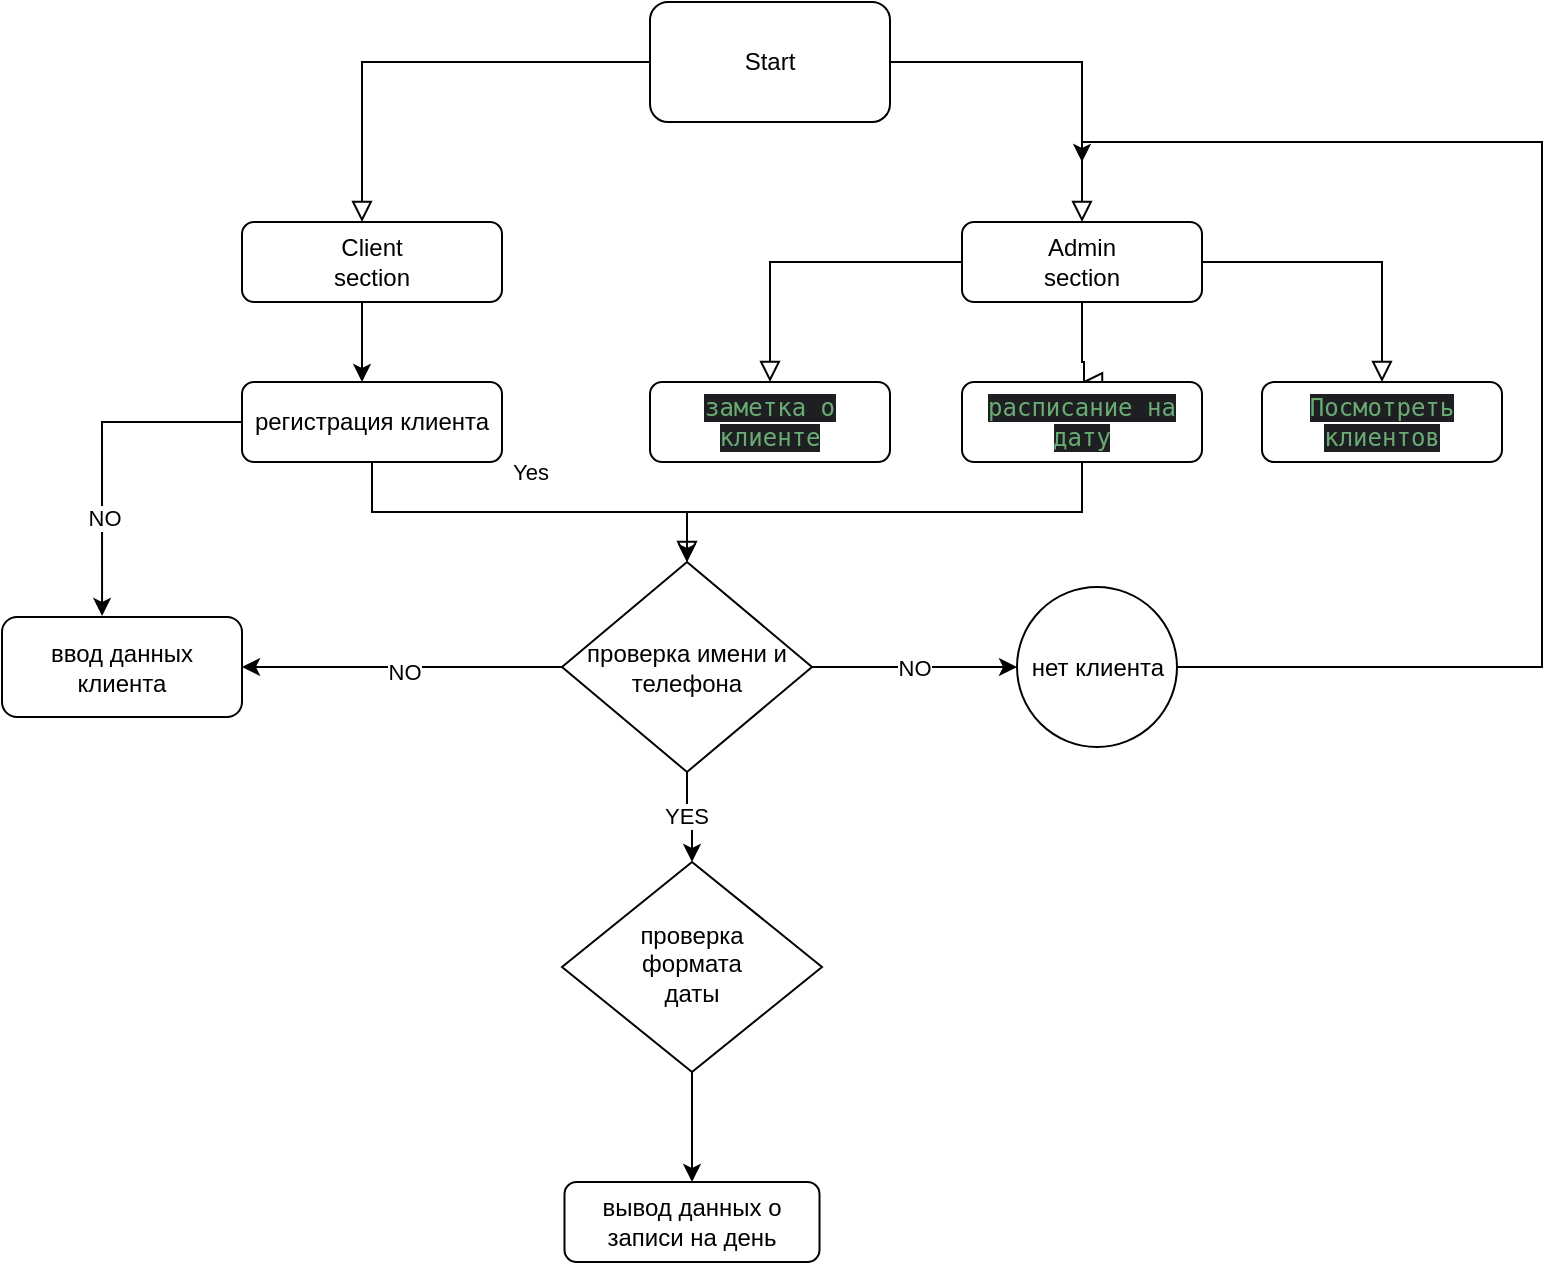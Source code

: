 <mxfile version="21.6.5" type="github">
  <diagram id="C5RBs43oDa-KdzZeNtuy" name="Page-1">
    <mxGraphModel dx="1008" dy="552" grid="1" gridSize="10" guides="1" tooltips="1" connect="1" arrows="1" fold="1" page="1" pageScale="1" pageWidth="827" pageHeight="1169" math="0" shadow="0">
      <root>
        <mxCell id="WIyWlLk6GJQsqaUBKTNV-0" />
        <mxCell id="WIyWlLk6GJQsqaUBKTNV-1" parent="WIyWlLk6GJQsqaUBKTNV-0" />
        <mxCell id="WIyWlLk6GJQsqaUBKTNV-2" value="" style="rounded=0;html=1;jettySize=auto;orthogonalLoop=1;fontSize=11;endArrow=block;endFill=0;endSize=8;strokeWidth=1;shadow=0;labelBackgroundColor=none;edgeStyle=orthogonalEdgeStyle;" parent="WIyWlLk6GJQsqaUBKTNV-1" source="WIyWlLk6GJQsqaUBKTNV-3" edge="1">
          <mxGeometry relative="1" as="geometry">
            <mxPoint x="570" y="220" as="targetPoint" />
            <Array as="points">
              <mxPoint x="570" y="210" />
              <mxPoint x="571" y="210" />
            </Array>
          </mxGeometry>
        </mxCell>
        <mxCell id="WIyWlLk6GJQsqaUBKTNV-3" value="Admin&lt;br&gt;section" style="rounded=1;whiteSpace=wrap;html=1;fontSize=12;glass=0;strokeWidth=1;shadow=0;" parent="WIyWlLk6GJQsqaUBKTNV-1" vertex="1">
          <mxGeometry x="510" y="140" width="120" height="40" as="geometry" />
        </mxCell>
        <mxCell id="8A1BeJ2PKTvU-dlPHzyy-52" style="edgeStyle=orthogonalEdgeStyle;rounded=0;orthogonalLoop=1;jettySize=auto;html=1;entryX=0.5;entryY=0;entryDx=0;entryDy=0;" edge="1" parent="WIyWlLk6GJQsqaUBKTNV-1" source="WIyWlLk6GJQsqaUBKTNV-6" target="8A1BeJ2PKTvU-dlPHzyy-27">
          <mxGeometry relative="1" as="geometry" />
        </mxCell>
        <mxCell id="WIyWlLk6GJQsqaUBKTNV-6" value="проверка&lt;br&gt;формата&lt;br&gt;даты" style="rhombus;whiteSpace=wrap;html=1;shadow=0;fontFamily=Helvetica;fontSize=12;align=center;strokeWidth=1;spacing=6;spacingTop=-4;" parent="WIyWlLk6GJQsqaUBKTNV-1" vertex="1">
          <mxGeometry x="310" y="460" width="130" height="105" as="geometry" />
        </mxCell>
        <mxCell id="8A1BeJ2PKTvU-dlPHzyy-0" value="Start" style="rounded=1;whiteSpace=wrap;html=1;" vertex="1" parent="WIyWlLk6GJQsqaUBKTNV-1">
          <mxGeometry x="354" y="30" width="120" height="60" as="geometry" />
        </mxCell>
        <mxCell id="8A1BeJ2PKTvU-dlPHzyy-1" value="" style="rounded=0;html=1;jettySize=auto;orthogonalLoop=1;fontSize=11;endArrow=block;endFill=0;endSize=8;strokeWidth=1;shadow=0;labelBackgroundColor=none;edgeStyle=orthogonalEdgeStyle;exitX=1;exitY=0.5;exitDx=0;exitDy=0;" edge="1" parent="WIyWlLk6GJQsqaUBKTNV-1" source="8A1BeJ2PKTvU-dlPHzyy-0">
          <mxGeometry relative="1" as="geometry">
            <mxPoint x="480" y="60" as="sourcePoint" />
            <mxPoint x="570" y="140" as="targetPoint" />
            <Array as="points">
              <mxPoint x="570" y="60" />
            </Array>
          </mxGeometry>
        </mxCell>
        <mxCell id="8A1BeJ2PKTvU-dlPHzyy-36" value="" style="edgeStyle=orthogonalEdgeStyle;rounded=0;orthogonalLoop=1;jettySize=auto;html=1;" edge="1" parent="WIyWlLk6GJQsqaUBKTNV-1" source="8A1BeJ2PKTvU-dlPHzyy-2" target="8A1BeJ2PKTvU-dlPHzyy-35">
          <mxGeometry relative="1" as="geometry">
            <Array as="points">
              <mxPoint x="210" y="200" />
              <mxPoint x="210" y="200" />
            </Array>
          </mxGeometry>
        </mxCell>
        <mxCell id="8A1BeJ2PKTvU-dlPHzyy-2" value="Client&lt;br&gt;section" style="rounded=1;whiteSpace=wrap;html=1;" vertex="1" parent="WIyWlLk6GJQsqaUBKTNV-1">
          <mxGeometry x="150" y="140" width="130" height="40" as="geometry" />
        </mxCell>
        <mxCell id="8A1BeJ2PKTvU-dlPHzyy-3" value="" style="rounded=0;html=1;jettySize=auto;orthogonalLoop=1;fontSize=11;endArrow=block;endFill=0;endSize=8;strokeWidth=1;shadow=0;labelBackgroundColor=none;edgeStyle=orthogonalEdgeStyle;exitX=0;exitY=0.5;exitDx=0;exitDy=0;" edge="1" parent="WIyWlLk6GJQsqaUBKTNV-1" source="8A1BeJ2PKTvU-dlPHzyy-0">
          <mxGeometry relative="1" as="geometry">
            <mxPoint x="260" y="90" as="sourcePoint" />
            <mxPoint x="210" y="140" as="targetPoint" />
            <Array as="points">
              <mxPoint x="210" y="60" />
            </Array>
          </mxGeometry>
        </mxCell>
        <mxCell id="8A1BeJ2PKTvU-dlPHzyy-6" value="&lt;span style=&quot;color: rgb(106, 171, 115); font-family: &amp;quot;JetBrains Mono&amp;quot;, monospace; font-size: 12px; font-style: normal; font-variant-ligatures: normal; font-variant-caps: normal; font-weight: 400; letter-spacing: normal; orphans: 2; text-align: left; text-indent: 0px; text-transform: none; widows: 2; word-spacing: 0px; -webkit-text-stroke-width: 0px; background-color: rgb(30, 31, 34); text-decoration-thickness: initial; text-decoration-style: initial; text-decoration-color: initial; float: none; display: inline !important;&quot;&gt;заметка о клиенте&lt;/span&gt;" style="rounded=1;whiteSpace=wrap;html=1;" vertex="1" parent="WIyWlLk6GJQsqaUBKTNV-1">
          <mxGeometry x="354" y="220" width="120" height="40" as="geometry" />
        </mxCell>
        <mxCell id="8A1BeJ2PKTvU-dlPHzyy-7" value="&lt;meta charset=&quot;utf-8&quot;&gt;&lt;span style=&quot;color: rgb(106, 171, 115); font-family: &amp;quot;JetBrains Mono&amp;quot;, monospace; font-size: 12px; font-style: normal; font-variant-ligatures: normal; font-variant-caps: normal; font-weight: 400; letter-spacing: normal; orphans: 2; text-align: left; text-indent: 0px; text-transform: none; widows: 2; word-spacing: 0px; -webkit-text-stroke-width: 0px; background-color: rgb(30, 31, 34); text-decoration-thickness: initial; text-decoration-style: initial; text-decoration-color: initial; float: none; display: inline !important;&quot;&gt;расписание на дату&lt;/span&gt;" style="rounded=1;whiteSpace=wrap;html=1;" vertex="1" parent="WIyWlLk6GJQsqaUBKTNV-1">
          <mxGeometry x="510" y="220" width="120" height="40" as="geometry" />
        </mxCell>
        <mxCell id="8A1BeJ2PKTvU-dlPHzyy-8" value="&lt;meta charset=&quot;utf-8&quot;&gt;&lt;span style=&quot;color: rgb(106, 171, 115); font-family: &amp;quot;JetBrains Mono&amp;quot;, monospace; font-size: 12px; font-style: normal; font-variant-ligatures: normal; font-variant-caps: normal; font-weight: 400; letter-spacing: normal; orphans: 2; text-align: left; text-indent: 0px; text-transform: none; widows: 2; word-spacing: 0px; -webkit-text-stroke-width: 0px; background-color: rgb(30, 31, 34); text-decoration-thickness: initial; text-decoration-style: initial; text-decoration-color: initial; float: none; display: inline !important;&quot;&gt;Посмотреть клиентов&lt;/span&gt;" style="rounded=1;whiteSpace=wrap;html=1;" vertex="1" parent="WIyWlLk6GJQsqaUBKTNV-1">
          <mxGeometry x="660" y="220" width="120" height="40" as="geometry" />
        </mxCell>
        <mxCell id="8A1BeJ2PKTvU-dlPHzyy-9" value="" style="rounded=0;html=1;jettySize=auto;orthogonalLoop=1;fontSize=11;endArrow=block;endFill=0;endSize=8;strokeWidth=1;shadow=0;labelBackgroundColor=none;edgeStyle=orthogonalEdgeStyle;exitX=0;exitY=0.5;exitDx=0;exitDy=0;" edge="1" parent="WIyWlLk6GJQsqaUBKTNV-1" source="WIyWlLk6GJQsqaUBKTNV-3">
          <mxGeometry relative="1" as="geometry">
            <mxPoint x="504" y="160" as="sourcePoint" />
            <mxPoint x="414" y="220" as="targetPoint" />
            <Array as="points">
              <mxPoint x="414" y="160" />
            </Array>
          </mxGeometry>
        </mxCell>
        <mxCell id="8A1BeJ2PKTvU-dlPHzyy-12" value="" style="rounded=0;html=1;jettySize=auto;orthogonalLoop=1;fontSize=11;endArrow=block;endFill=0;endSize=8;strokeWidth=1;shadow=0;labelBackgroundColor=none;edgeStyle=orthogonalEdgeStyle;" edge="1" parent="WIyWlLk6GJQsqaUBKTNV-1">
          <mxGeometry relative="1" as="geometry">
            <mxPoint x="630" y="160" as="sourcePoint" />
            <mxPoint x="720" y="220" as="targetPoint" />
            <Array as="points">
              <mxPoint x="630" y="160" />
              <mxPoint x="720" y="160" />
            </Array>
          </mxGeometry>
        </mxCell>
        <mxCell id="8A1BeJ2PKTvU-dlPHzyy-25" value="Yes" style="rounded=0;html=1;jettySize=auto;orthogonalLoop=1;fontSize=11;endArrow=block;endFill=0;endSize=8;strokeWidth=1;shadow=0;labelBackgroundColor=none;edgeStyle=orthogonalEdgeStyle;entryX=0.5;entryY=0;entryDx=0;entryDy=0;exitX=0.5;exitY=1;exitDx=0;exitDy=0;" edge="1" parent="WIyWlLk6GJQsqaUBKTNV-1" source="8A1BeJ2PKTvU-dlPHzyy-35" target="8A1BeJ2PKTvU-dlPHzyy-28">
          <mxGeometry y="20" relative="1" as="geometry">
            <mxPoint as="offset" />
            <mxPoint x="215" y="300" as="sourcePoint" />
            <mxPoint x="270" y="605" as="targetPoint" />
          </mxGeometry>
        </mxCell>
        <mxCell id="8A1BeJ2PKTvU-dlPHzyy-27" value="вывод данных о записи на день" style="rounded=1;whiteSpace=wrap;html=1;fontSize=12;glass=0;strokeWidth=1;shadow=0;" vertex="1" parent="WIyWlLk6GJQsqaUBKTNV-1">
          <mxGeometry x="311.25" y="620" width="127.5" height="40" as="geometry" />
        </mxCell>
        <mxCell id="8A1BeJ2PKTvU-dlPHzyy-45" style="edgeStyle=orthogonalEdgeStyle;rounded=0;orthogonalLoop=1;jettySize=auto;html=1;entryX=0.5;entryY=0;entryDx=0;entryDy=0;" edge="1" parent="WIyWlLk6GJQsqaUBKTNV-1" source="8A1BeJ2PKTvU-dlPHzyy-28" target="WIyWlLk6GJQsqaUBKTNV-6">
          <mxGeometry relative="1" as="geometry" />
        </mxCell>
        <mxCell id="8A1BeJ2PKTvU-dlPHzyy-49" value="YES" style="edgeLabel;html=1;align=center;verticalAlign=middle;resizable=0;points=[];" vertex="1" connectable="0" parent="8A1BeJ2PKTvU-dlPHzyy-45">
          <mxGeometry x="-0.076" y="-1" relative="1" as="geometry">
            <mxPoint as="offset" />
          </mxGeometry>
        </mxCell>
        <mxCell id="8A1BeJ2PKTvU-dlPHzyy-47" style="edgeStyle=orthogonalEdgeStyle;rounded=0;orthogonalLoop=1;jettySize=auto;html=1;" edge="1" parent="WIyWlLk6GJQsqaUBKTNV-1" source="8A1BeJ2PKTvU-dlPHzyy-28" target="8A1BeJ2PKTvU-dlPHzyy-15">
          <mxGeometry relative="1" as="geometry" />
        </mxCell>
        <mxCell id="8A1BeJ2PKTvU-dlPHzyy-48" value="NO" style="edgeLabel;html=1;align=center;verticalAlign=middle;resizable=0;points=[];" vertex="1" connectable="0" parent="8A1BeJ2PKTvU-dlPHzyy-47">
          <mxGeometry x="-0.013" y="2" relative="1" as="geometry">
            <mxPoint as="offset" />
          </mxGeometry>
        </mxCell>
        <mxCell id="8A1BeJ2PKTvU-dlPHzyy-56" value="" style="edgeStyle=orthogonalEdgeStyle;rounded=0;orthogonalLoop=1;jettySize=auto;html=1;" edge="1" parent="WIyWlLk6GJQsqaUBKTNV-1" source="8A1BeJ2PKTvU-dlPHzyy-28" target="8A1BeJ2PKTvU-dlPHzyy-55">
          <mxGeometry relative="1" as="geometry" />
        </mxCell>
        <mxCell id="8A1BeJ2PKTvU-dlPHzyy-57" value="NO" style="edgeLabel;html=1;align=center;verticalAlign=middle;resizable=0;points=[];" vertex="1" connectable="0" parent="8A1BeJ2PKTvU-dlPHzyy-56">
          <mxGeometry x="-0.009" relative="1" as="geometry">
            <mxPoint as="offset" />
          </mxGeometry>
        </mxCell>
        <mxCell id="8A1BeJ2PKTvU-dlPHzyy-28" value="проверка имени и телефона" style="rhombus;whiteSpace=wrap;html=1;" vertex="1" parent="WIyWlLk6GJQsqaUBKTNV-1">
          <mxGeometry x="310" y="310" width="125" height="105" as="geometry" />
        </mxCell>
        <mxCell id="8A1BeJ2PKTvU-dlPHzyy-50" style="edgeStyle=orthogonalEdgeStyle;rounded=0;orthogonalLoop=1;jettySize=auto;html=1;entryX=0.417;entryY=-0.01;entryDx=0;entryDy=0;entryPerimeter=0;exitX=0;exitY=0.5;exitDx=0;exitDy=0;" edge="1" parent="WIyWlLk6GJQsqaUBKTNV-1" source="8A1BeJ2PKTvU-dlPHzyy-35" target="8A1BeJ2PKTvU-dlPHzyy-15">
          <mxGeometry relative="1" as="geometry">
            <mxPoint x="80" y="310" as="targetPoint" />
          </mxGeometry>
        </mxCell>
        <mxCell id="8A1BeJ2PKTvU-dlPHzyy-51" value="NO" style="edgeLabel;html=1;align=center;verticalAlign=middle;resizable=0;points=[];" vertex="1" connectable="0" parent="8A1BeJ2PKTvU-dlPHzyy-50">
          <mxGeometry x="0.413" y="1" relative="1" as="geometry">
            <mxPoint as="offset" />
          </mxGeometry>
        </mxCell>
        <mxCell id="8A1BeJ2PKTvU-dlPHzyy-35" value="регистрация клиента" style="rounded=1;whiteSpace=wrap;html=1;" vertex="1" parent="WIyWlLk6GJQsqaUBKTNV-1">
          <mxGeometry x="150" y="220" width="130" height="40" as="geometry" />
        </mxCell>
        <mxCell id="8A1BeJ2PKTvU-dlPHzyy-43" value="" style="edgeStyle=orthogonalEdgeStyle;rounded=0;orthogonalLoop=1;jettySize=auto;html=1;exitX=0.5;exitY=1;exitDx=0;exitDy=0;entryX=0.5;entryY=0;entryDx=0;entryDy=0;" edge="1" parent="WIyWlLk6GJQsqaUBKTNV-1" source="8A1BeJ2PKTvU-dlPHzyy-7" target="8A1BeJ2PKTvU-dlPHzyy-28">
          <mxGeometry relative="1" as="geometry">
            <mxPoint x="570" y="260" as="sourcePoint" />
            <mxPoint x="520" y="305" as="targetPoint" />
          </mxGeometry>
        </mxCell>
        <mxCell id="8A1BeJ2PKTvU-dlPHzyy-15" value="ввод данных клиента" style="rounded=1;whiteSpace=wrap;html=1;" vertex="1" parent="WIyWlLk6GJQsqaUBKTNV-1">
          <mxGeometry x="30" y="337.5" width="120" height="50" as="geometry" />
        </mxCell>
        <mxCell id="8A1BeJ2PKTvU-dlPHzyy-58" style="edgeStyle=orthogonalEdgeStyle;rounded=0;orthogonalLoop=1;jettySize=auto;html=1;" edge="1" parent="WIyWlLk6GJQsqaUBKTNV-1" source="8A1BeJ2PKTvU-dlPHzyy-55">
          <mxGeometry relative="1" as="geometry">
            <mxPoint x="570" y="110" as="targetPoint" />
            <Array as="points">
              <mxPoint x="800" y="363" />
              <mxPoint x="800" y="100" />
              <mxPoint x="570" y="100" />
            </Array>
          </mxGeometry>
        </mxCell>
        <mxCell id="8A1BeJ2PKTvU-dlPHzyy-55" value="нет клиента" style="ellipse;whiteSpace=wrap;html=1;" vertex="1" parent="WIyWlLk6GJQsqaUBKTNV-1">
          <mxGeometry x="537.5" y="322.5" width="80" height="80" as="geometry" />
        </mxCell>
      </root>
    </mxGraphModel>
  </diagram>
</mxfile>
